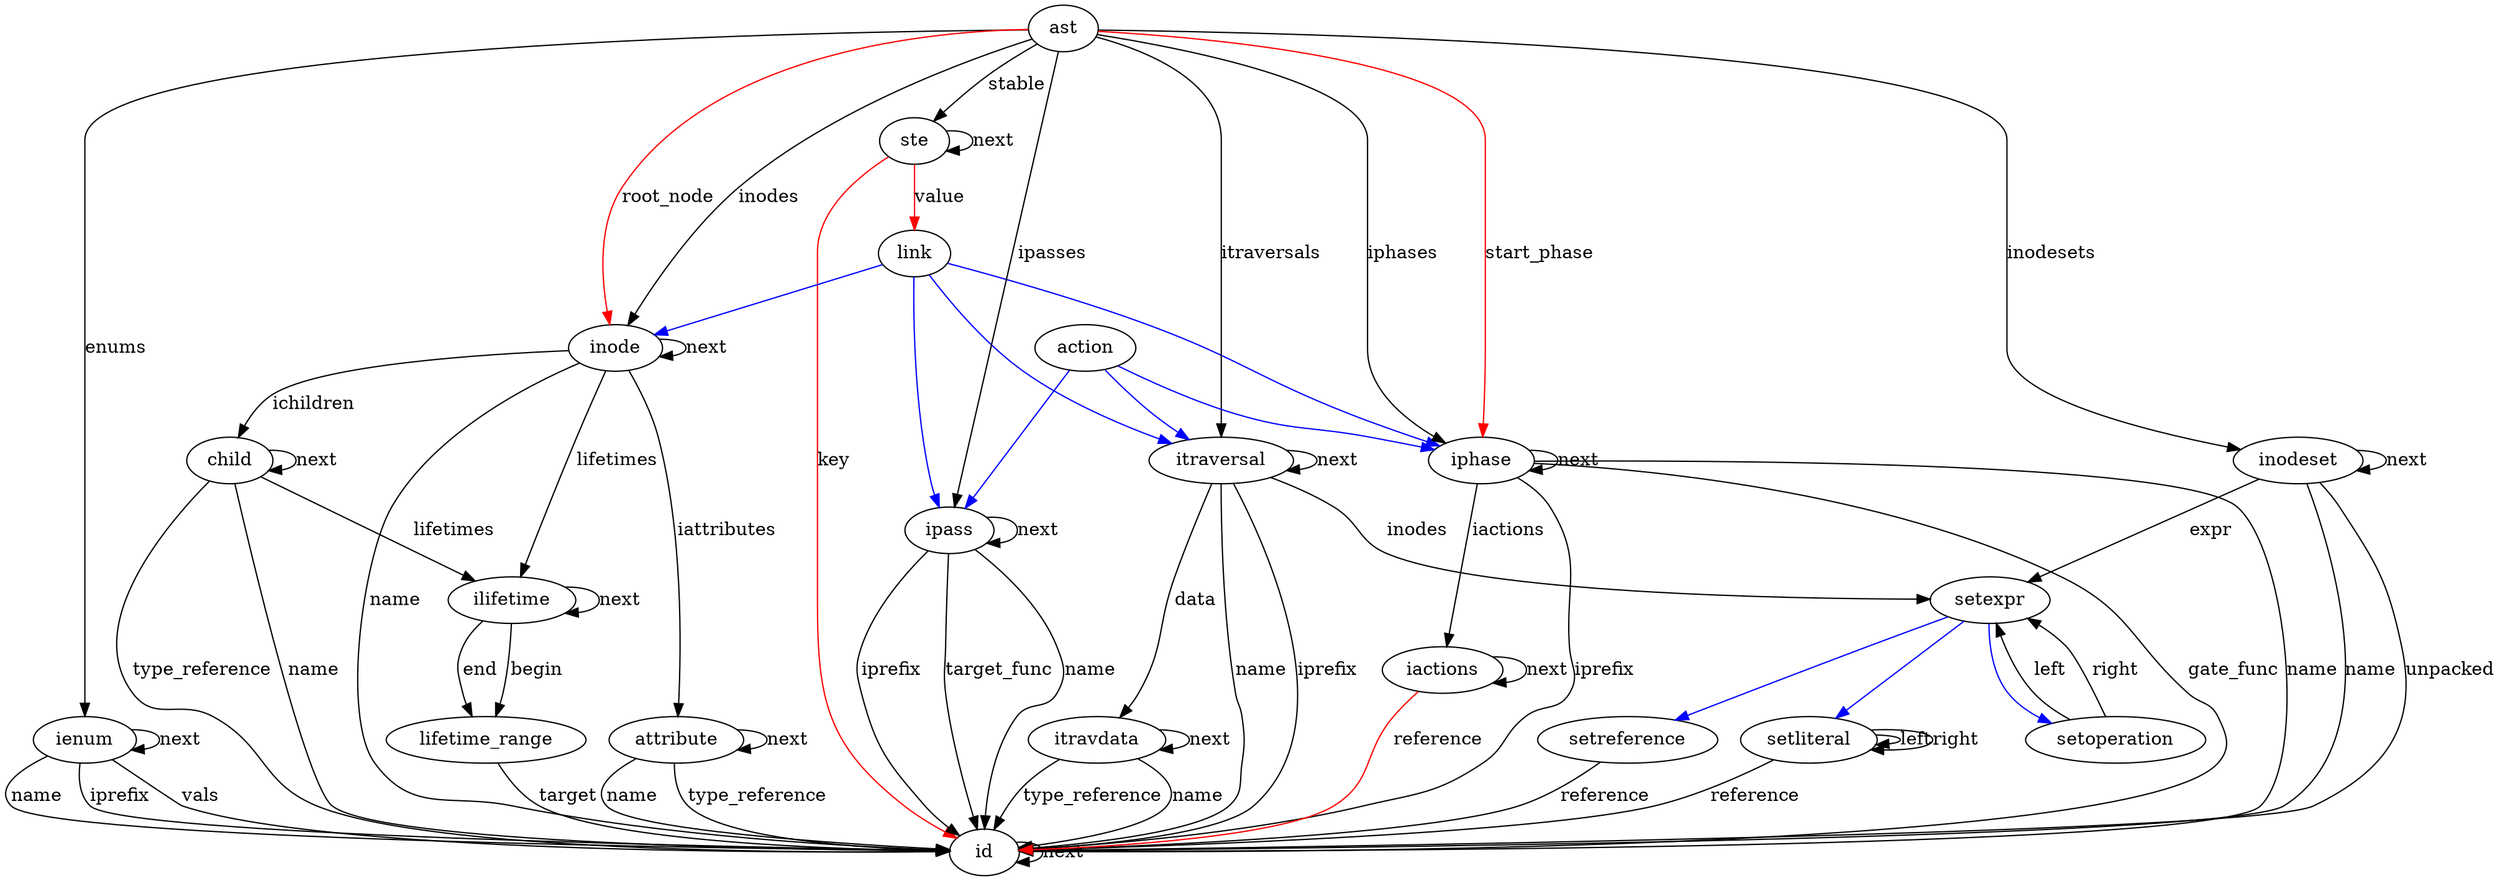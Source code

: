 digraph Ast {
id -> id[label="next"]
ienum -> id[label="vals"]
ienum -> id[label="name"]
ienum -> id[label="iprefix"]
ienum -> ienum[label="next"]
attribute -> id[label="name"]
attribute -> id[label="type_reference"]
attribute -> attribute[label="next"]
itravdata -> id[label="name"]
itravdata -> id[label="type_reference"]
itravdata -> itravdata[label="next"]
setoperation -> setexpr[label="left"]
setoperation -> setexpr[label="right"]
setliteral -> id[label="reference"]
setliteral -> setliteral[label="left"]
setliteral -> setliteral[label="right"]
setreference -> id[label="reference"]
ste -> ste[label="next"]
ste -> id[color=red, label="key"]
ste -> link[color=red, label="value"]
child -> id[label="name"]
child -> ilifetime[label="lifetimes"]
child -> child[label="next"]
child -> id[label="type_reference"]
lifetime_range -> id[label="target"]
ilifetime -> lifetime_range[label="begin"]
ilifetime -> lifetime_range[label="end"]
ilifetime -> ilifetime[label="next"]
inodeset -> id[label="name"]
inodeset -> setexpr[label="expr"]
inodeset -> id[label="unpacked"]
inodeset -> inodeset[label="next"]
inode -> id[label="name"]
inode -> inode[label="next"]
inode -> child[label="ichildren"]
inode -> attribute[label="iattributes"]
inode -> ilifetime[label="lifetimes"]
ipass -> id[label="name"]
ipass -> id[label="iprefix"]
ipass -> id[label="target_func"]
ipass -> ipass[label="next"]
itraversal -> id[label="name"]
itraversal -> id[label="iprefix"]
itraversal -> setexpr[label="inodes"]
itraversal -> itravdata[label="data"]
itraversal -> itraversal[label="next"]
iphase -> id[label="name"]
iphase -> id[label="iprefix"]
iphase -> id[label="gate_func"]
iphase -> iactions[label="iactions"]
iphase -> iphase[label="next"]
iactions -> iactions[label="next"]
iactions -> id[color=red, label="reference"]
ast -> iphase[label="iphases"]
ast -> itraversal[label="itraversals"]
ast -> ipass[label="ipasses"]
ast -> inode[label="inodes"]
ast -> inodeset[label="inodesets"]
ast -> ienum[label="enums"]
ast -> ste[label="stable"]
ast -> inode[color=red, label="root_node"]
ast -> iphase[color=red, label="start_phase"]
setexpr;
setexpr -> setoperation [color=blue]
setexpr -> setreference [color=blue]
setexpr -> setliteral [color=blue]
link;
link -> iphase [color=blue]
link -> itraversal [color=blue]
link -> ipass [color=blue]
link -> inode [color=blue]
action;
action -> iphase [color=blue]
action -> itraversal [color=blue]
action -> ipass [color=blue]
}
